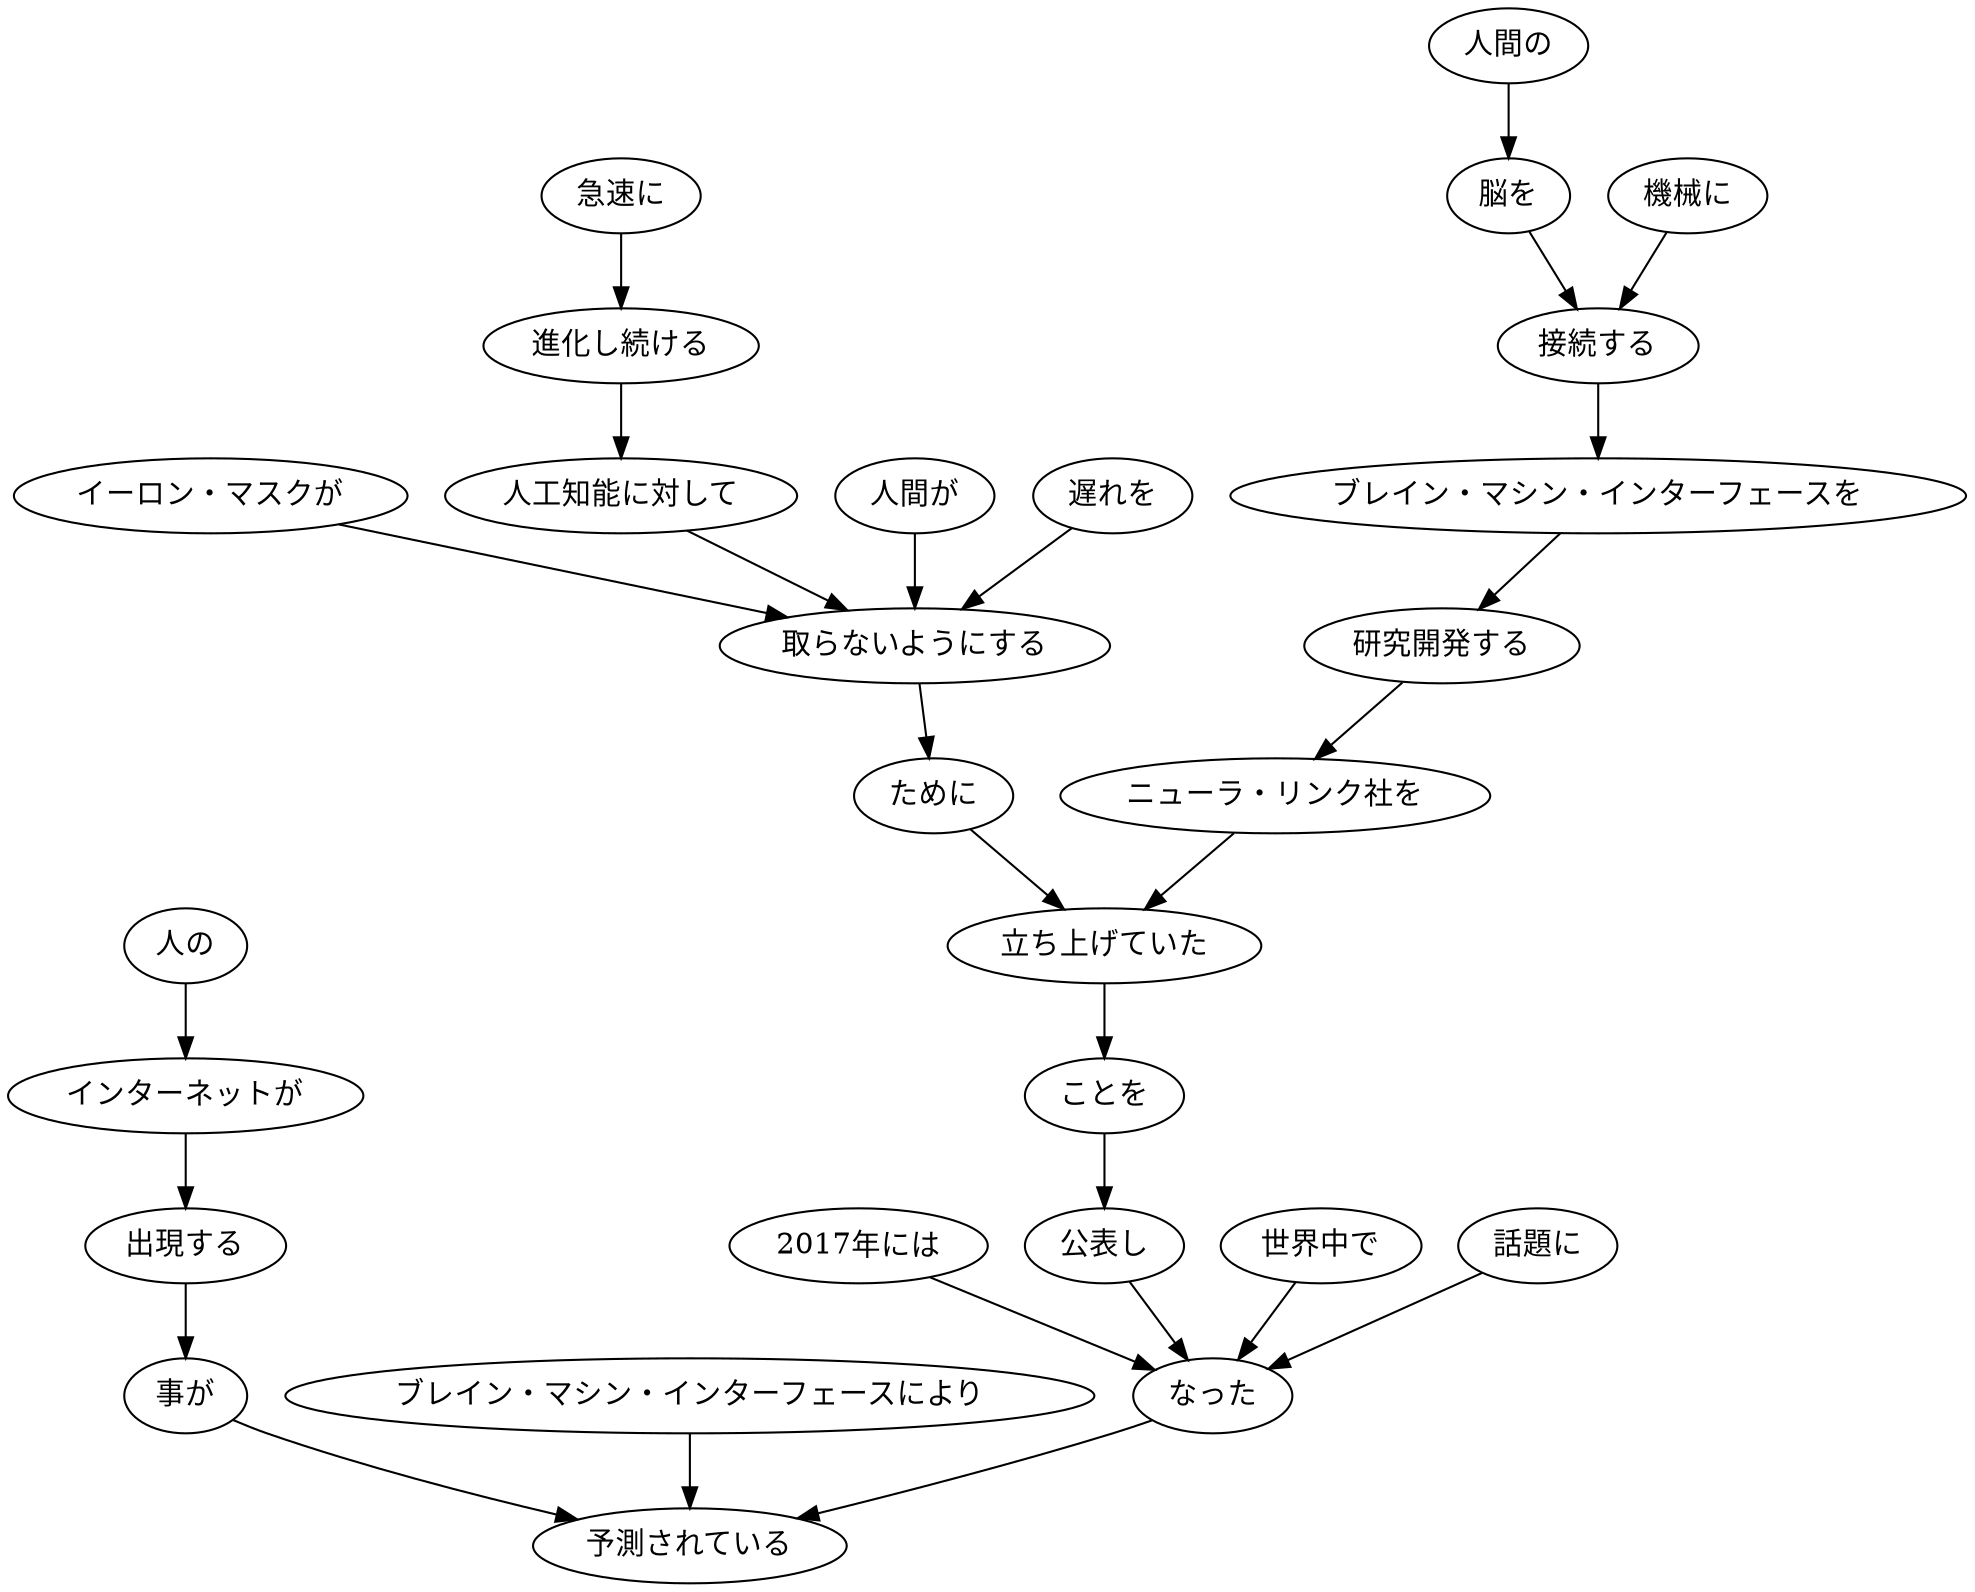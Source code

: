 // ans44
digraph {
	0 [label="2017年には"]
	21 [label="なった"]
	0 -> 21
	1 [label="イーロン・マスクが"]
	7 [label="取らないようにする"]
	1 -> 7
	2 [label="急速に"]
	3 [label="進化し続ける"]
	2 -> 3
	3 [label="進化し続ける"]
	4 [label="人工知能に対して"]
	3 -> 4
	4 [label="人工知能に対して"]
	7 [label="取らないようにする"]
	4 -> 7
	5 [label="人間が"]
	7 [label="取らないようにする"]
	5 -> 7
	6 [label="遅れを"]
	7 [label="取らないようにする"]
	6 -> 7
	7 [label="取らないようにする"]
	8 [label="ために"]
	7 -> 8
	8 [label="ために"]
	16 [label="立ち上げていた"]
	8 -> 16
	9 [label="人間の"]
	10 [label="脳を"]
	9 -> 10
	10 [label="脳を"]
	12 [label="接続する"]
	10 -> 12
	11 [label="機械に"]
	12 [label="接続する"]
	11 -> 12
	12 [label="接続する"]
	13 [label="ブレイン・マシン・インターフェースを"]
	12 -> 13
	13 [label="ブレイン・マシン・インターフェースを"]
	14 [label="研究開発する"]
	13 -> 14
	14 [label="研究開発する"]
	15 [label="ニューラ・リンク社を"]
	14 -> 15
	15 [label="ニューラ・リンク社を"]
	16 [label="立ち上げていた"]
	15 -> 16
	16 [label="立ち上げていた"]
	17 [label="ことを"]
	16 -> 17
	17 [label="ことを"]
	18 [label="公表し"]
	17 -> 18
	18 [label="公表し"]
	21 [label="なった"]
	18 -> 21
	19 [label="世界中で"]
	21 [label="なった"]
	19 -> 21
	20 [label="話題に"]
	21 [label="なった"]
	20 -> 21
	21 [label="なった"]
	27 [label="予測されている"]
	21 -> 27
	22 [label="ブレイン・マシン・インターフェースにより"]
	27 [label="予測されている"]
	22 -> 27
	23 [label="人の"]
	24 [label="インターネットが"]
	23 -> 24
	24 [label="インターネットが"]
	25 [label="出現する"]
	24 -> 25
	25 [label="出現する"]
	26 [label="事が"]
	25 -> 26
	26 [label="事が"]
	27 [label="予測されている"]
	26 -> 27
}
